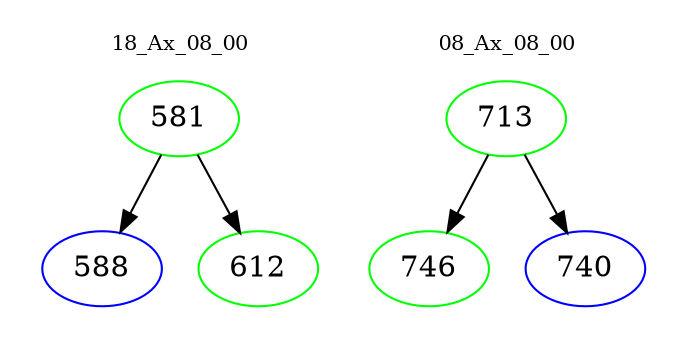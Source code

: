 digraph{
subgraph cluster_0 {
color = white
label = "18_Ax_08_00";
fontsize=10;
T0_581 [label="581", color="green"]
T0_581 -> T0_588 [color="black"]
T0_588 [label="588", color="blue"]
T0_581 -> T0_612 [color="black"]
T0_612 [label="612", color="green"]
}
subgraph cluster_1 {
color = white
label = "08_Ax_08_00";
fontsize=10;
T1_713 [label="713", color="green"]
T1_713 -> T1_746 [color="black"]
T1_746 [label="746", color="green"]
T1_713 -> T1_740 [color="black"]
T1_740 [label="740", color="blue"]
}
}
